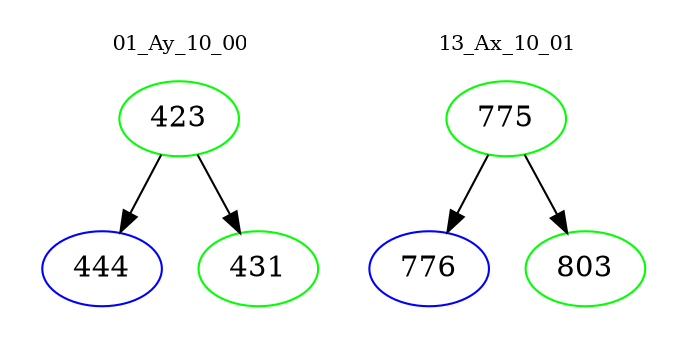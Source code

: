 digraph{
subgraph cluster_0 {
color = white
label = "01_Ay_10_00";
fontsize=10;
T0_423 [label="423", color="green"]
T0_423 -> T0_444 [color="black"]
T0_444 [label="444", color="blue"]
T0_423 -> T0_431 [color="black"]
T0_431 [label="431", color="green"]
}
subgraph cluster_1 {
color = white
label = "13_Ax_10_01";
fontsize=10;
T1_775 [label="775", color="green"]
T1_775 -> T1_776 [color="black"]
T1_776 [label="776", color="blue"]
T1_775 -> T1_803 [color="black"]
T1_803 [label="803", color="green"]
}
}
